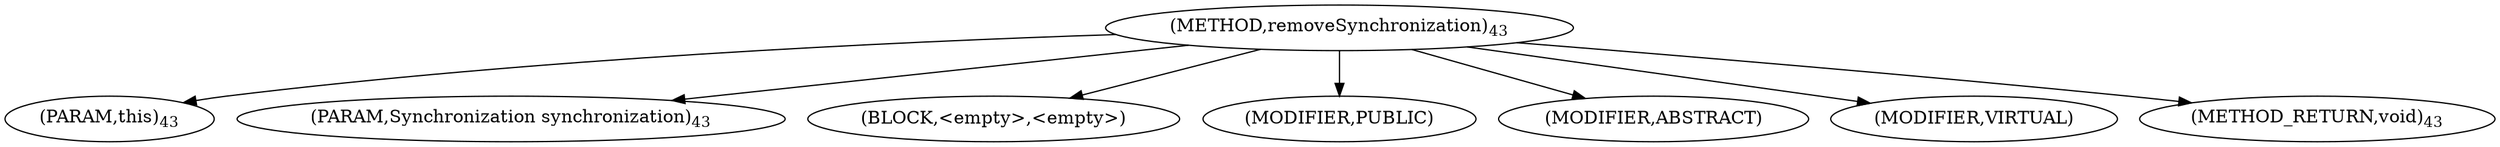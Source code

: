 digraph "removeSynchronization" {  
"16" [label = <(METHOD,removeSynchronization)<SUB>43</SUB>> ]
"17" [label = <(PARAM,this)<SUB>43</SUB>> ]
"18" [label = <(PARAM,Synchronization synchronization)<SUB>43</SUB>> ]
"19" [label = <(BLOCK,&lt;empty&gt;,&lt;empty&gt;)> ]
"20" [label = <(MODIFIER,PUBLIC)> ]
"21" [label = <(MODIFIER,ABSTRACT)> ]
"22" [label = <(MODIFIER,VIRTUAL)> ]
"23" [label = <(METHOD_RETURN,void)<SUB>43</SUB>> ]
  "16" -> "17" 
  "16" -> "18" 
  "16" -> "19" 
  "16" -> "20" 
  "16" -> "21" 
  "16" -> "22" 
  "16" -> "23" 
}
